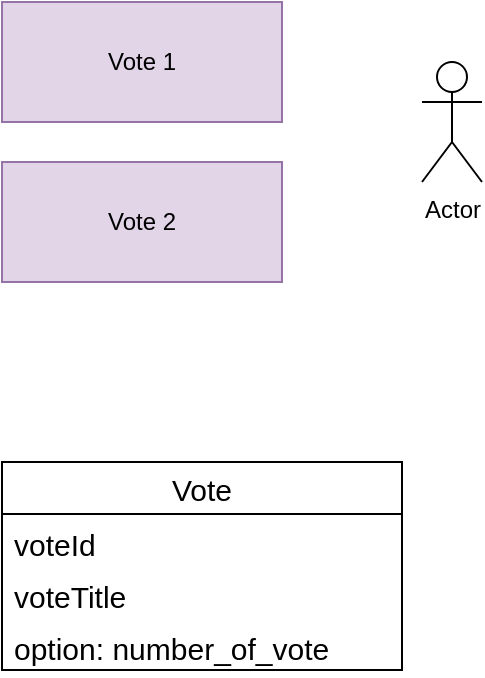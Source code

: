 <mxfile version="12.1.3" type="device" pages="1"><diagram id="ihKFsRyMJadJXRHDXKRZ" name="Page-1"><mxGraphModel dx="763" dy="867" grid="1" gridSize="10" guides="1" tooltips="1" connect="1" arrows="1" fold="1" page="1" pageScale="1" pageWidth="827" pageHeight="1169" math="0" shadow="0"><root><mxCell id="0"/><mxCell id="1" parent="0"/><mxCell id="AE71-gntXbeKwsiH4VCW-1" value="Actor" style="shape=umlActor;verticalLabelPosition=bottom;labelBackgroundColor=#ffffff;verticalAlign=top;html=1;outlineConnect=0;" vertex="1" parent="1"><mxGeometry x="340" y="110" width="30" height="60" as="geometry"/></mxCell><mxCell id="AE71-gntXbeKwsiH4VCW-2" value="Vote 1" style="rounded=0;whiteSpace=wrap;html=1;fillColor=#e1d5e7;strokeColor=#9673a6;" vertex="1" parent="1"><mxGeometry x="130" y="80" width="140" height="60" as="geometry"/></mxCell><mxCell id="AE71-gntXbeKwsiH4VCW-3" value="Vote 2" style="rounded=0;whiteSpace=wrap;html=1;fillColor=#e1d5e7;strokeColor=#9673a6;" vertex="1" parent="1"><mxGeometry x="130" y="160" width="140" height="60" as="geometry"/></mxCell><mxCell id="AE71-gntXbeKwsiH4VCW-7" value="Vote" style="swimlane;fontStyle=0;childLayout=stackLayout;horizontal=1;startSize=26;fillColor=none;horizontalStack=0;resizeParent=1;resizeParentMax=0;resizeLast=0;collapsible=1;marginBottom=0;fontSize=15;" vertex="1" parent="1"><mxGeometry x="130" y="310" width="200" height="104" as="geometry"/></mxCell><mxCell id="AE71-gntXbeKwsiH4VCW-8" value="voteId" style="text;strokeColor=none;fillColor=none;align=left;verticalAlign=top;spacingLeft=4;spacingRight=4;overflow=hidden;rotatable=0;points=[[0,0.5],[1,0.5]];portConstraint=eastwest;fontSize=15;" vertex="1" parent="AE71-gntXbeKwsiH4VCW-7"><mxGeometry y="26" width="200" height="26" as="geometry"/></mxCell><mxCell id="AE71-gntXbeKwsiH4VCW-9" value="voteTitle" style="text;strokeColor=none;fillColor=none;align=left;verticalAlign=top;spacingLeft=4;spacingRight=4;overflow=hidden;rotatable=0;points=[[0,0.5],[1,0.5]];portConstraint=eastwest;fontSize=15;" vertex="1" parent="AE71-gntXbeKwsiH4VCW-7"><mxGeometry y="52" width="200" height="26" as="geometry"/></mxCell><mxCell id="AE71-gntXbeKwsiH4VCW-10" value="option: number_of_vote" style="text;strokeColor=none;fillColor=none;align=left;verticalAlign=top;spacingLeft=4;spacingRight=4;overflow=hidden;rotatable=0;points=[[0,0.5],[1,0.5]];portConstraint=eastwest;fontSize=15;" vertex="1" parent="AE71-gntXbeKwsiH4VCW-7"><mxGeometry y="78" width="200" height="26" as="geometry"/></mxCell></root></mxGraphModel></diagram></mxfile>